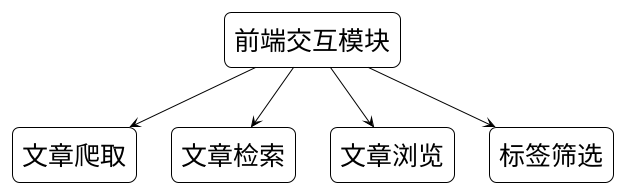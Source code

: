 @startuml
!theme plain
skinparam monochrome true
skinparam defaultFontSize 26
skinparam rectangle {
  BorderColor Black
  RoundCorner 15
}

rectangle "前端交互模块" as Frontend


rectangle "文章爬取" as F1
rectangle "文章检索" as F2
rectangle "文章浏览" as F3
rectangle "标签筛选" as F4



Frontend -down-> F1
Frontend -down-> F2
Frontend -down-> F3
Frontend -down-> F4

@enduml